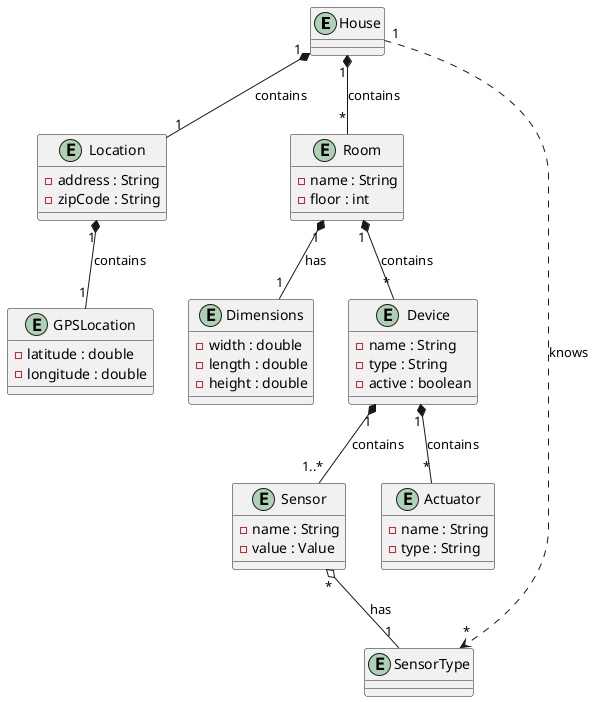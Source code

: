 @startuml

entity House {
}

entity Location {
- address : String
- zipCode : String
}

entity GPSLocation {
- latitude : double
- longitude : double
}

entity Room {
- name : String
- floor : int
}

entity Dimensions {
- width : double
- length : double
- height : double
}

entity Device {
- name : String
- type : String
- active : boolean
}

entity Sensor {
- name : String
- value : Value
}

entity Actuator {
- name : String
- type : String
}

entity SensorType {
}

House "1" *-- "*" Room : contains
House "1" *-- "1" Location : contains
House "1" ..> "*" SensorType : knows
Location "1" *-- "1" GPSLocation : contains
Room "1" *-- "*" Device : contains
Room "1" *-- "1" Dimensions : has
Device "1" *-- "1..*" Sensor :  contains
Device "1" *-- "*" Actuator : contains
Sensor "*" o-- "1" SensorType : has


@enduml